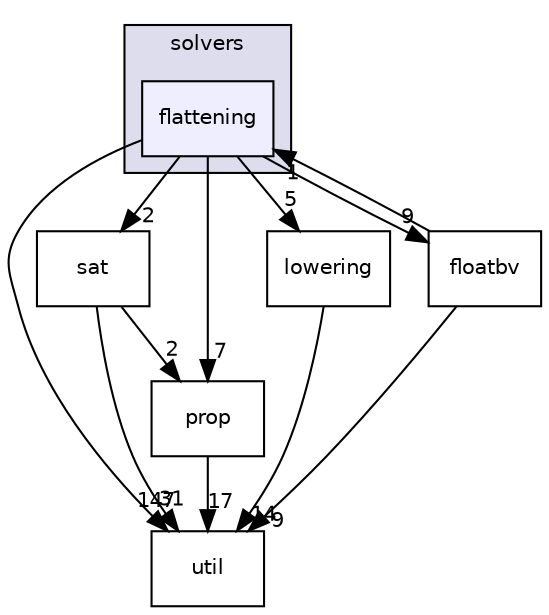 digraph "/home/runner/work/cbmc-documentation/cbmc-documentation/src/solvers/flattening" {
  bgcolor=transparent;
  compound=true
  node [ fontsize="10", fontname="Helvetica"];
  edge [ labelfontsize="10", labelfontname="Helvetica"];
  subgraph clusterdir_19373f467389307dc54ab8a6e9e19559 {
    graph [ bgcolor="#ddddee", pencolor="black", label="solvers" fontname="Helvetica", fontsize="10", URL="dir_19373f467389307dc54ab8a6e9e19559.html"]
  dir_95992f7eabcbd576bf4841b6d0d09aae [shape=box, label="flattening", style="filled", fillcolor="#eeeeff", pencolor="black", URL="dir_95992f7eabcbd576bf4841b6d0d09aae.html"];
  }
  dir_b7878ad5ecbf2506f4125b9d34c97e45 [shape=box label="util" URL="dir_b7878ad5ecbf2506f4125b9d34c97e45.html"];
  dir_e391775a03ff229430b5b1f21da1ae18 [shape=box label="sat" URL="dir_e391775a03ff229430b5b1f21da1ae18.html"];
  dir_f27efa9855da05acfb0caa0983180615 [shape=box label="prop" URL="dir_f27efa9855da05acfb0caa0983180615.html"];
  dir_378a869ac4a05e8d239d807c4f40d31b [shape=box label="lowering" URL="dir_378a869ac4a05e8d239d807c4f40d31b.html"];
  dir_65e07bd3cc696c75a07cd34474c2e4b7 [shape=box label="floatbv" URL="dir_65e07bd3cc696c75a07cd34474c2e4b7.html"];
  dir_95992f7eabcbd576bf4841b6d0d09aae->dir_b7878ad5ecbf2506f4125b9d34c97e45 [headlabel="147", labeldistance=1.5 headhref="dir_000052_000036.html"];
  dir_95992f7eabcbd576bf4841b6d0d09aae->dir_e391775a03ff229430b5b1f21da1ae18 [headlabel="2", labeldistance=1.5 headhref="dir_000052_000058.html"];
  dir_95992f7eabcbd576bf4841b6d0d09aae->dir_f27efa9855da05acfb0caa0983180615 [headlabel="7", labeldistance=1.5 headhref="dir_000052_000055.html"];
  dir_95992f7eabcbd576bf4841b6d0d09aae->dir_378a869ac4a05e8d239d807c4f40d31b [headlabel="5", labeldistance=1.5 headhref="dir_000052_000054.html"];
  dir_95992f7eabcbd576bf4841b6d0d09aae->dir_65e07bd3cc696c75a07cd34474c2e4b7 [headlabel="9", labeldistance=1.5 headhref="dir_000052_000053.html"];
  dir_e391775a03ff229430b5b1f21da1ae18->dir_b7878ad5ecbf2506f4125b9d34c97e45 [headlabel="31", labeldistance=1.5 headhref="dir_000058_000036.html"];
  dir_e391775a03ff229430b5b1f21da1ae18->dir_f27efa9855da05acfb0caa0983180615 [headlabel="2", labeldistance=1.5 headhref="dir_000058_000055.html"];
  dir_f27efa9855da05acfb0caa0983180615->dir_b7878ad5ecbf2506f4125b9d34c97e45 [headlabel="17", labeldistance=1.5 headhref="dir_000055_000036.html"];
  dir_378a869ac4a05e8d239d807c4f40d31b->dir_b7878ad5ecbf2506f4125b9d34c97e45 [headlabel="14", labeldistance=1.5 headhref="dir_000054_000036.html"];
  dir_65e07bd3cc696c75a07cd34474c2e4b7->dir_95992f7eabcbd576bf4841b6d0d09aae [headlabel="1", labeldistance=1.5 headhref="dir_000053_000052.html"];
  dir_65e07bd3cc696c75a07cd34474c2e4b7->dir_b7878ad5ecbf2506f4125b9d34c97e45 [headlabel="9", labeldistance=1.5 headhref="dir_000053_000036.html"];
}
